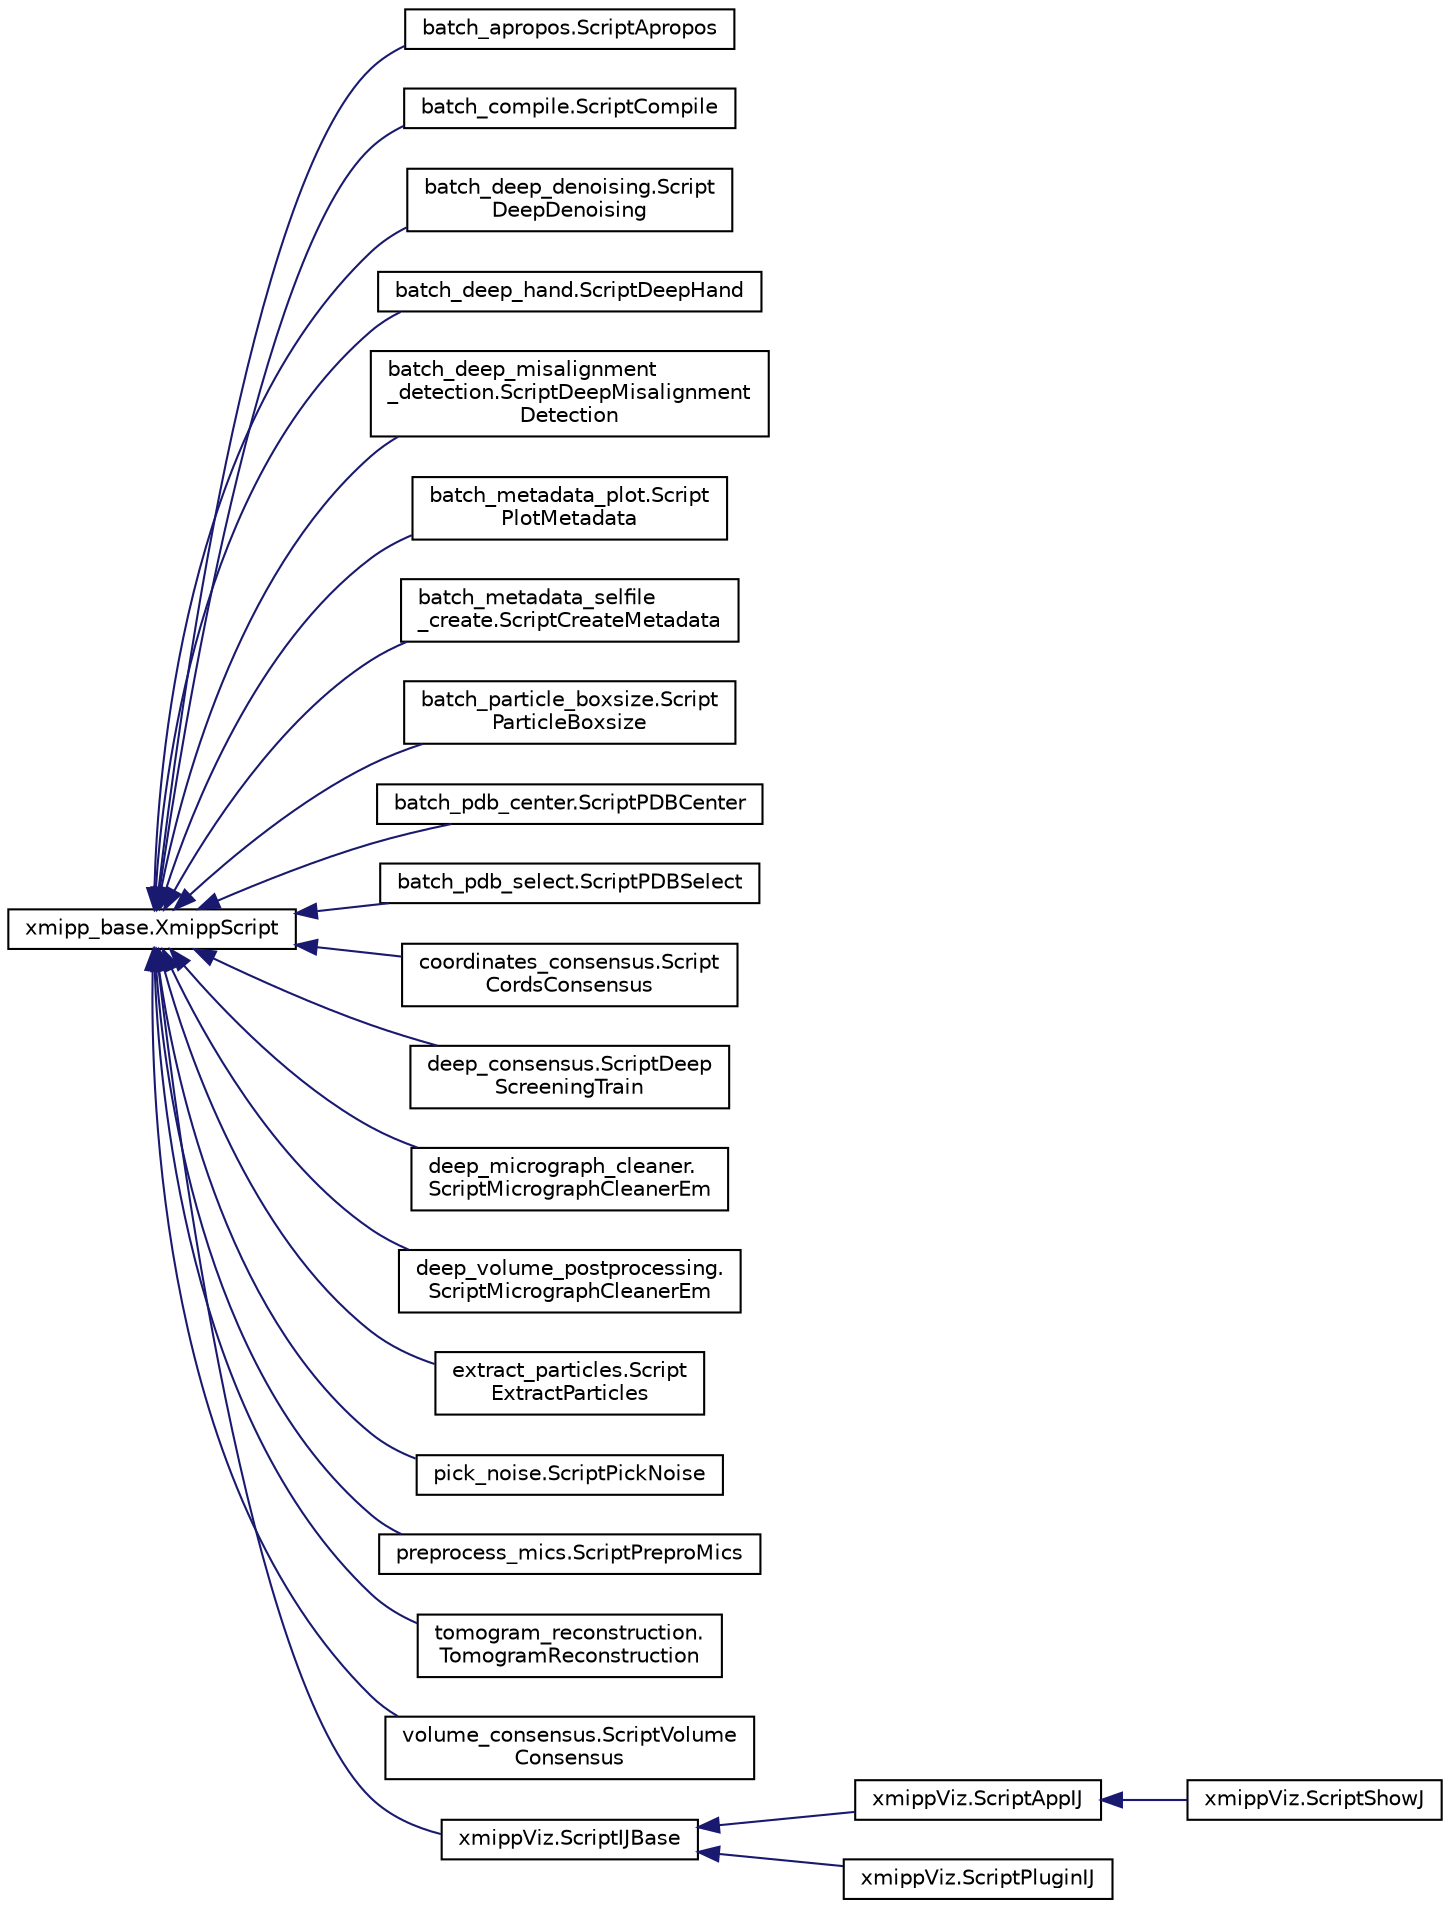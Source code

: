 digraph "Graphical Class Hierarchy"
{
  edge [fontname="Helvetica",fontsize="10",labelfontname="Helvetica",labelfontsize="10"];
  node [fontname="Helvetica",fontsize="10",shape=record];
  rankdir="LR";
  Node0 [label="xmipp_base.XmippScript",height=0.2,width=0.4,color="black", fillcolor="white", style="filled",URL="$classxmipp__base_1_1XmippScript.html"];
  Node0 -> Node1 [dir="back",color="midnightblue",fontsize="10",style="solid",fontname="Helvetica"];
  Node1 [label="batch_apropos.ScriptApropos",height=0.2,width=0.4,color="black", fillcolor="white", style="filled",URL="$classbatch__apropos_1_1ScriptApropos.html"];
  Node0 -> Node2 [dir="back",color="midnightblue",fontsize="10",style="solid",fontname="Helvetica"];
  Node2 [label="batch_compile.ScriptCompile",height=0.2,width=0.4,color="black", fillcolor="white", style="filled",URL="$classbatch__compile_1_1ScriptCompile.html"];
  Node0 -> Node3 [dir="back",color="midnightblue",fontsize="10",style="solid",fontname="Helvetica"];
  Node3 [label="batch_deep_denoising.Script\lDeepDenoising",height=0.2,width=0.4,color="black", fillcolor="white", style="filled",URL="$classbatch__deep__denoising_1_1ScriptDeepDenoising.html"];
  Node0 -> Node4 [dir="back",color="midnightblue",fontsize="10",style="solid",fontname="Helvetica"];
  Node4 [label="batch_deep_hand.ScriptDeepHand",height=0.2,width=0.4,color="black", fillcolor="white", style="filled",URL="$classbatch__deep__hand_1_1ScriptDeepHand.html"];
  Node0 -> Node5 [dir="back",color="midnightblue",fontsize="10",style="solid",fontname="Helvetica"];
  Node5 [label="batch_deep_misalignment\l_detection.ScriptDeepMisalignment\lDetection",height=0.2,width=0.4,color="black", fillcolor="white", style="filled",URL="$classbatch__deep__misalignment__detection_1_1ScriptDeepMisalignmentDetection.html"];
  Node0 -> Node6 [dir="back",color="midnightblue",fontsize="10",style="solid",fontname="Helvetica"];
  Node6 [label="batch_metadata_plot.Script\lPlotMetadata",height=0.2,width=0.4,color="black", fillcolor="white", style="filled",URL="$classbatch__metadata__plot_1_1ScriptPlotMetadata.html"];
  Node0 -> Node7 [dir="back",color="midnightblue",fontsize="10",style="solid",fontname="Helvetica"];
  Node7 [label="batch_metadata_selfile\l_create.ScriptCreateMetadata",height=0.2,width=0.4,color="black", fillcolor="white", style="filled",URL="$classbatch__metadata__selfile__create_1_1ScriptCreateMetadata.html"];
  Node0 -> Node8 [dir="back",color="midnightblue",fontsize="10",style="solid",fontname="Helvetica"];
  Node8 [label="batch_particle_boxsize.Script\lParticleBoxsize",height=0.2,width=0.4,color="black", fillcolor="white", style="filled",URL="$classbatch__particle__boxsize_1_1ScriptParticleBoxsize.html"];
  Node0 -> Node9 [dir="back",color="midnightblue",fontsize="10",style="solid",fontname="Helvetica"];
  Node9 [label="batch_pdb_center.ScriptPDBCenter",height=0.2,width=0.4,color="black", fillcolor="white", style="filled",URL="$classbatch__pdb__center_1_1ScriptPDBCenter.html"];
  Node0 -> Node10 [dir="back",color="midnightblue",fontsize="10",style="solid",fontname="Helvetica"];
  Node10 [label="batch_pdb_select.ScriptPDBSelect",height=0.2,width=0.4,color="black", fillcolor="white", style="filled",URL="$classbatch__pdb__select_1_1ScriptPDBSelect.html"];
  Node0 -> Node11 [dir="back",color="midnightblue",fontsize="10",style="solid",fontname="Helvetica"];
  Node11 [label="coordinates_consensus.Script\lCordsConsensus",height=0.2,width=0.4,color="black", fillcolor="white", style="filled",URL="$classcoordinates__consensus_1_1ScriptCordsConsensus.html"];
  Node0 -> Node12 [dir="back",color="midnightblue",fontsize="10",style="solid",fontname="Helvetica"];
  Node12 [label="deep_consensus.ScriptDeep\lScreeningTrain",height=0.2,width=0.4,color="black", fillcolor="white", style="filled",URL="$classdeep__consensus_1_1ScriptDeepScreeningTrain.html"];
  Node0 -> Node13 [dir="back",color="midnightblue",fontsize="10",style="solid",fontname="Helvetica"];
  Node13 [label="deep_micrograph_cleaner.\lScriptMicrographCleanerEm",height=0.2,width=0.4,color="black", fillcolor="white", style="filled",URL="$classdeep__micrograph__cleaner_1_1ScriptMicrographCleanerEm.html"];
  Node0 -> Node14 [dir="back",color="midnightblue",fontsize="10",style="solid",fontname="Helvetica"];
  Node14 [label="deep_volume_postprocessing.\lScriptMicrographCleanerEm",height=0.2,width=0.4,color="black", fillcolor="white", style="filled",URL="$classdeep__volume__postprocessing_1_1ScriptMicrographCleanerEm.html"];
  Node0 -> Node15 [dir="back",color="midnightblue",fontsize="10",style="solid",fontname="Helvetica"];
  Node15 [label="extract_particles.Script\lExtractParticles",height=0.2,width=0.4,color="black", fillcolor="white", style="filled",URL="$classextract__particles_1_1ScriptExtractParticles.html"];
  Node0 -> Node16 [dir="back",color="midnightblue",fontsize="10",style="solid",fontname="Helvetica"];
  Node16 [label="pick_noise.ScriptPickNoise",height=0.2,width=0.4,color="black", fillcolor="white", style="filled",URL="$classpick__noise_1_1ScriptPickNoise.html"];
  Node0 -> Node17 [dir="back",color="midnightblue",fontsize="10",style="solid",fontname="Helvetica"];
  Node17 [label="preprocess_mics.ScriptPreproMics",height=0.2,width=0.4,color="black", fillcolor="white", style="filled",URL="$classpreprocess__mics_1_1ScriptPreproMics.html"];
  Node0 -> Node18 [dir="back",color="midnightblue",fontsize="10",style="solid",fontname="Helvetica"];
  Node18 [label="tomogram_reconstruction.\lTomogramReconstruction",height=0.2,width=0.4,color="black", fillcolor="white", style="filled",URL="$classtomogram__reconstruction_1_1TomogramReconstruction.html"];
  Node0 -> Node19 [dir="back",color="midnightblue",fontsize="10",style="solid",fontname="Helvetica"];
  Node19 [label="volume_consensus.ScriptVolume\lConsensus",height=0.2,width=0.4,color="black", fillcolor="white", style="filled",URL="$classvolume__consensus_1_1ScriptVolumeConsensus.html"];
  Node0 -> Node20 [dir="back",color="midnightblue",fontsize="10",style="solid",fontname="Helvetica"];
  Node20 [label="xmippViz.ScriptIJBase",height=0.2,width=0.4,color="black", fillcolor="white", style="filled",URL="$classxmippViz_1_1ScriptIJBase.html"];
  Node20 -> Node21 [dir="back",color="midnightblue",fontsize="10",style="solid",fontname="Helvetica"];
  Node21 [label="xmippViz.ScriptAppIJ",height=0.2,width=0.4,color="black", fillcolor="white", style="filled",URL="$classxmippViz_1_1ScriptAppIJ.html"];
  Node21 -> Node22 [dir="back",color="midnightblue",fontsize="10",style="solid",fontname="Helvetica"];
  Node22 [label="xmippViz.ScriptShowJ",height=0.2,width=0.4,color="black", fillcolor="white", style="filled",URL="$classxmippViz_1_1ScriptShowJ.html"];
  Node20 -> Node23 [dir="back",color="midnightblue",fontsize="10",style="solid",fontname="Helvetica"];
  Node23 [label="xmippViz.ScriptPluginIJ",height=0.2,width=0.4,color="black", fillcolor="white", style="filled",URL="$classxmippViz_1_1ScriptPluginIJ.html"];
}
